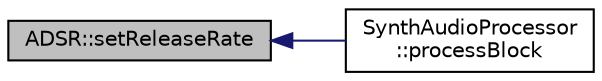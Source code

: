 digraph "ADSR::setReleaseRate"
{
  edge [fontname="Helvetica",fontsize="10",labelfontname="Helvetica",labelfontsize="10"];
  node [fontname="Helvetica",fontsize="10",shape=record];
  rankdir="LR";
  Node1 [label="ADSR::setReleaseRate",height=0.2,width=0.4,color="black", fillcolor="grey75", style="filled", fontcolor="black"];
  Node1 -> Node2 [dir="back",color="midnightblue",fontsize="10",style="solid",fontname="Helvetica"];
  Node2 [label="SynthAudioProcessor\l::processBlock",height=0.2,width=0.4,color="black", fillcolor="white", style="filled",URL="$class_synth_audio_processor.html#a06aca846ee4bc24cb94dd27b580038fa",tooltip="Master output functions. "];
}
